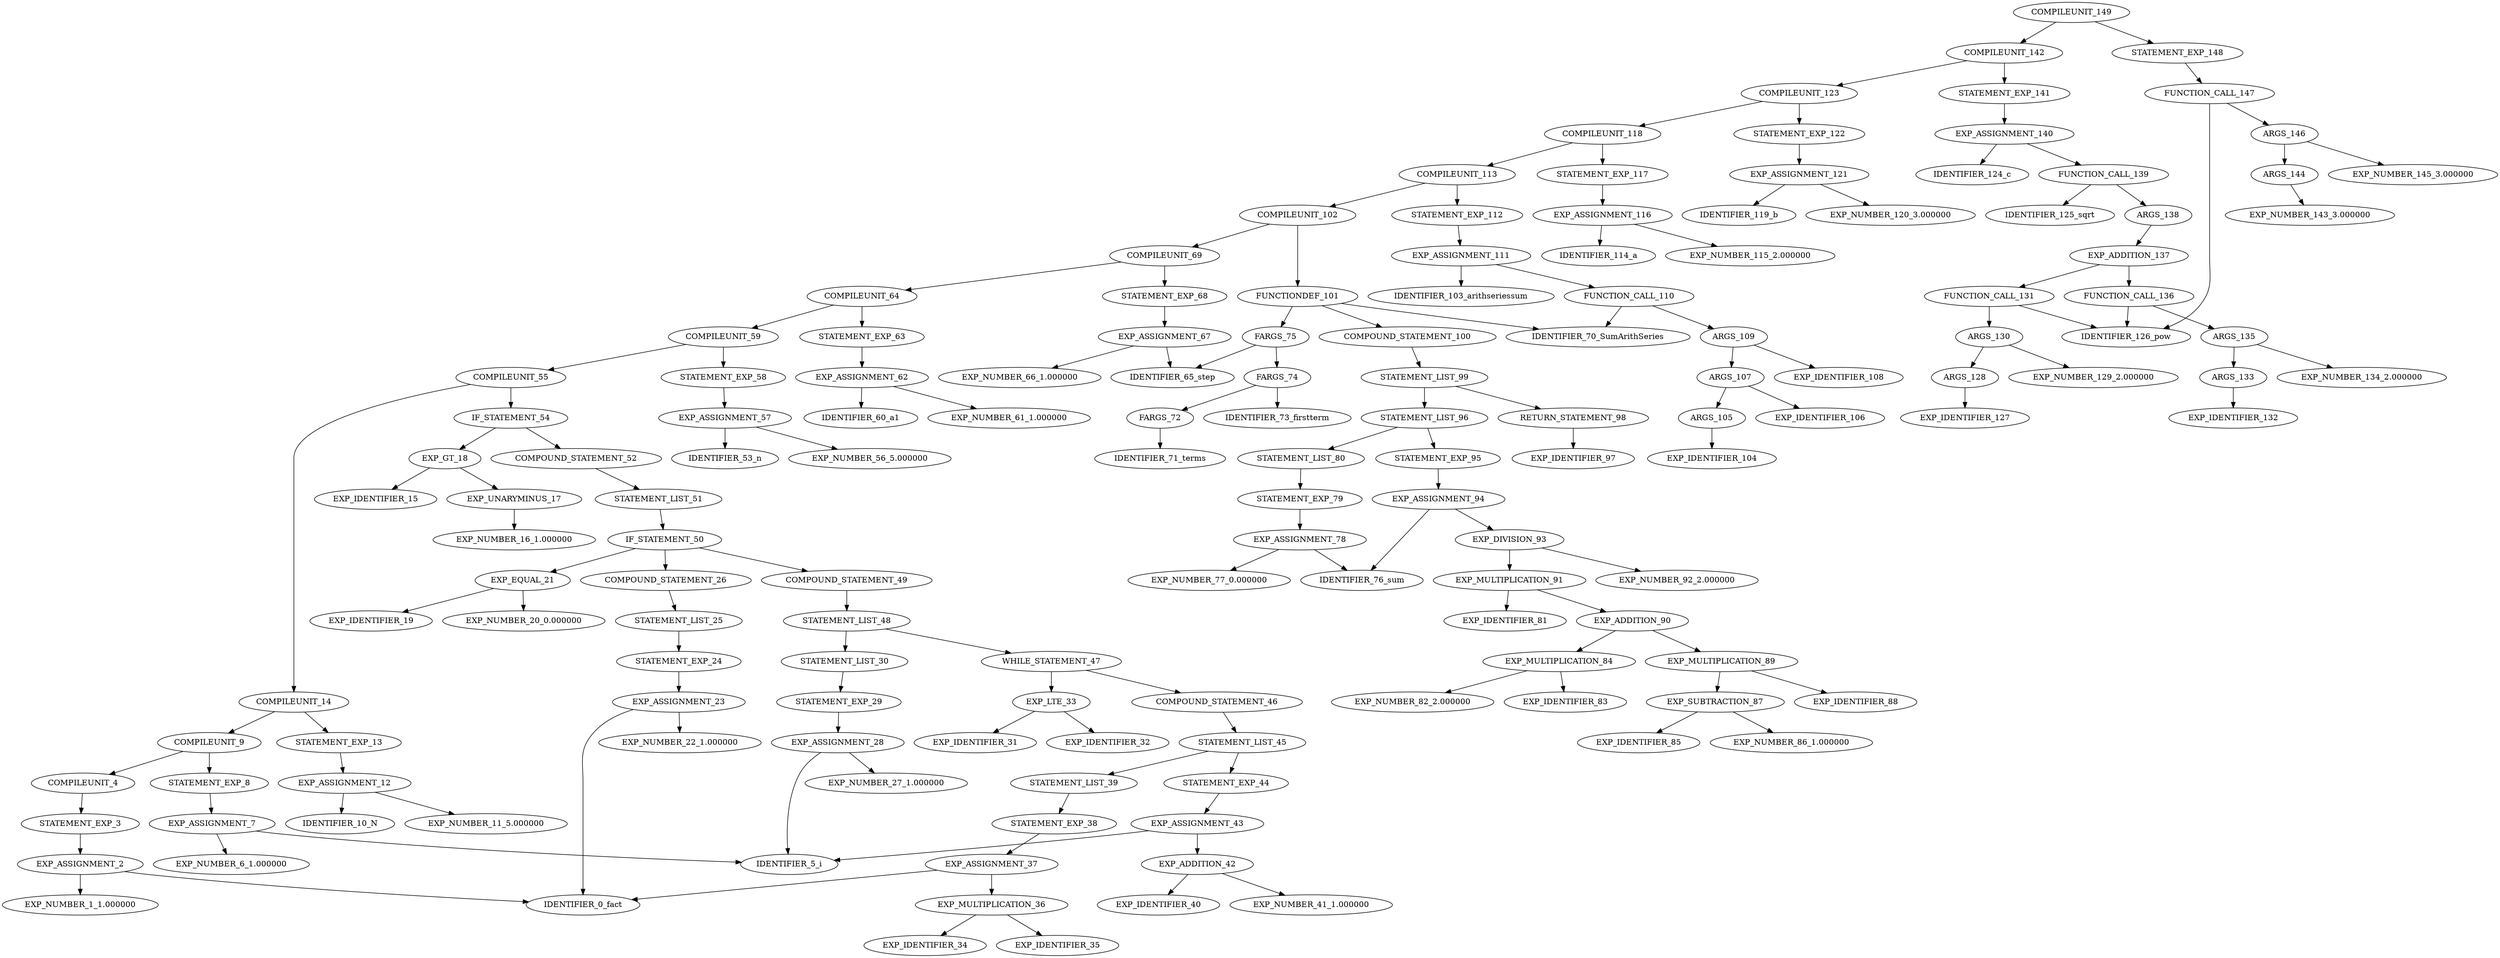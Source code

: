 digraph G{ 
"COMPILEUNIT_149"->"COMPILEUNIT_142";
"COMPILEUNIT_142"->"COMPILEUNIT_123";
"COMPILEUNIT_123"->"COMPILEUNIT_118";
"COMPILEUNIT_118"->"COMPILEUNIT_113";
"COMPILEUNIT_113"->"COMPILEUNIT_102";
"COMPILEUNIT_102"->"COMPILEUNIT_69";
"COMPILEUNIT_69"->"COMPILEUNIT_64";
"COMPILEUNIT_64"->"COMPILEUNIT_59";
"COMPILEUNIT_59"->"COMPILEUNIT_55";
"COMPILEUNIT_55"->"COMPILEUNIT_14";
"COMPILEUNIT_14"->"COMPILEUNIT_9";
"COMPILEUNIT_9"->"COMPILEUNIT_4";
"COMPILEUNIT_4"->"STATEMENT_EXP_3";
"STATEMENT_EXP_3"->"EXP_ASSIGNMENT_2";
"EXP_ASSIGNMENT_2"->"IDENTIFIER_0_fact";
"EXP_ASSIGNMENT_2"->"EXP_NUMBER_1_1.000000";
"COMPILEUNIT_9"->"STATEMENT_EXP_8";
"STATEMENT_EXP_8"->"EXP_ASSIGNMENT_7";
"EXP_ASSIGNMENT_7"->"IDENTIFIER_5_i";
"EXP_ASSIGNMENT_7"->"EXP_NUMBER_6_1.000000";
"COMPILEUNIT_14"->"STATEMENT_EXP_13";
"STATEMENT_EXP_13"->"EXP_ASSIGNMENT_12";
"EXP_ASSIGNMENT_12"->"IDENTIFIER_10_N";
"EXP_ASSIGNMENT_12"->"EXP_NUMBER_11_5.000000";
"COMPILEUNIT_55"->"IF_STATEMENT_54";
"IF_STATEMENT_54"->"EXP_GT_18";
"EXP_GT_18"->"EXP_IDENTIFIER_15";
"EXP_GT_18"->"EXP_UNARYMINUS_17";
"EXP_UNARYMINUS_17"->"EXP_NUMBER_16_1.000000";
"IF_STATEMENT_54"->"COMPOUND_STATEMENT_52";
"COMPOUND_STATEMENT_52"->"STATEMENT_LIST_51";
"STATEMENT_LIST_51"->"IF_STATEMENT_50";
"IF_STATEMENT_50"->"EXP_EQUAL_21";
"EXP_EQUAL_21"->"EXP_IDENTIFIER_19";
"EXP_EQUAL_21"->"EXP_NUMBER_20_0.000000";
"IF_STATEMENT_50"->"COMPOUND_STATEMENT_26";
"COMPOUND_STATEMENT_26"->"STATEMENT_LIST_25";
"STATEMENT_LIST_25"->"STATEMENT_EXP_24";
"STATEMENT_EXP_24"->"EXP_ASSIGNMENT_23";
"EXP_ASSIGNMENT_23"->"IDENTIFIER_0_fact";
"EXP_ASSIGNMENT_23"->"EXP_NUMBER_22_1.000000";
"IF_STATEMENT_50"->"COMPOUND_STATEMENT_49";
"COMPOUND_STATEMENT_49"->"STATEMENT_LIST_48";
"STATEMENT_LIST_48"->"STATEMENT_LIST_30";
"STATEMENT_LIST_30"->"STATEMENT_EXP_29";
"STATEMENT_EXP_29"->"EXP_ASSIGNMENT_28";
"EXP_ASSIGNMENT_28"->"IDENTIFIER_5_i";
"EXP_ASSIGNMENT_28"->"EXP_NUMBER_27_1.000000";
"STATEMENT_LIST_48"->"WHILE_STATEMENT_47";
"WHILE_STATEMENT_47"->"EXP_LTE_33";
"EXP_LTE_33"->"EXP_IDENTIFIER_31";
"EXP_LTE_33"->"EXP_IDENTIFIER_32";
"WHILE_STATEMENT_47"->"COMPOUND_STATEMENT_46";
"COMPOUND_STATEMENT_46"->"STATEMENT_LIST_45";
"STATEMENT_LIST_45"->"STATEMENT_LIST_39";
"STATEMENT_LIST_39"->"STATEMENT_EXP_38";
"STATEMENT_EXP_38"->"EXP_ASSIGNMENT_37";
"EXP_ASSIGNMENT_37"->"IDENTIFIER_0_fact";
"EXP_ASSIGNMENT_37"->"EXP_MULTIPLICATION_36";
"EXP_MULTIPLICATION_36"->"EXP_IDENTIFIER_34";
"EXP_MULTIPLICATION_36"->"EXP_IDENTIFIER_35";
"STATEMENT_LIST_45"->"STATEMENT_EXP_44";
"STATEMENT_EXP_44"->"EXP_ASSIGNMENT_43";
"EXP_ASSIGNMENT_43"->"IDENTIFIER_5_i";
"EXP_ASSIGNMENT_43"->"EXP_ADDITION_42";
"EXP_ADDITION_42"->"EXP_IDENTIFIER_40";
"EXP_ADDITION_42"->"EXP_NUMBER_41_1.000000";
"COMPILEUNIT_59"->"STATEMENT_EXP_58";
"STATEMENT_EXP_58"->"EXP_ASSIGNMENT_57";
"EXP_ASSIGNMENT_57"->"IDENTIFIER_53_n";
"EXP_ASSIGNMENT_57"->"EXP_NUMBER_56_5.000000";
"COMPILEUNIT_64"->"STATEMENT_EXP_63";
"STATEMENT_EXP_63"->"EXP_ASSIGNMENT_62";
"EXP_ASSIGNMENT_62"->"IDENTIFIER_60_a1";
"EXP_ASSIGNMENT_62"->"EXP_NUMBER_61_1.000000";
"COMPILEUNIT_69"->"STATEMENT_EXP_68";
"STATEMENT_EXP_68"->"EXP_ASSIGNMENT_67";
"EXP_ASSIGNMENT_67"->"IDENTIFIER_65_step";
"EXP_ASSIGNMENT_67"->"EXP_NUMBER_66_1.000000";
"COMPILEUNIT_102"->"FUNCTIONDEF_101";
"FUNCTIONDEF_101"->"IDENTIFIER_70_SumArithSeries";
"FUNCTIONDEF_101"->"FARGS_75";
"FARGS_75"->"FARGS_74";
"FARGS_74"->"FARGS_72";
"FARGS_72"->"IDENTIFIER_71_terms";
"FARGS_74"->"IDENTIFIER_73_firstterm";
"FARGS_75"->"IDENTIFIER_65_step";
"FUNCTIONDEF_101"->"COMPOUND_STATEMENT_100";
"COMPOUND_STATEMENT_100"->"STATEMENT_LIST_99";
"STATEMENT_LIST_99"->"STATEMENT_LIST_96";
"STATEMENT_LIST_96"->"STATEMENT_LIST_80";
"STATEMENT_LIST_80"->"STATEMENT_EXP_79";
"STATEMENT_EXP_79"->"EXP_ASSIGNMENT_78";
"EXP_ASSIGNMENT_78"->"IDENTIFIER_76_sum";
"EXP_ASSIGNMENT_78"->"EXP_NUMBER_77_0.000000";
"STATEMENT_LIST_96"->"STATEMENT_EXP_95";
"STATEMENT_EXP_95"->"EXP_ASSIGNMENT_94";
"EXP_ASSIGNMENT_94"->"IDENTIFIER_76_sum";
"EXP_ASSIGNMENT_94"->"EXP_DIVISION_93";
"EXP_DIVISION_93"->"EXP_MULTIPLICATION_91";
"EXP_MULTIPLICATION_91"->"EXP_IDENTIFIER_81";
"EXP_MULTIPLICATION_91"->"EXP_ADDITION_90";
"EXP_ADDITION_90"->"EXP_MULTIPLICATION_84";
"EXP_MULTIPLICATION_84"->"EXP_NUMBER_82_2.000000";
"EXP_MULTIPLICATION_84"->"EXP_IDENTIFIER_83";
"EXP_ADDITION_90"->"EXP_MULTIPLICATION_89";
"EXP_MULTIPLICATION_89"->"EXP_SUBTRACTION_87";
"EXP_SUBTRACTION_87"->"EXP_IDENTIFIER_85";
"EXP_SUBTRACTION_87"->"EXP_NUMBER_86_1.000000";
"EXP_MULTIPLICATION_89"->"EXP_IDENTIFIER_88";
"EXP_DIVISION_93"->"EXP_NUMBER_92_2.000000";
"STATEMENT_LIST_99"->"RETURN_STATEMENT_98";
"RETURN_STATEMENT_98"->"EXP_IDENTIFIER_97";
"COMPILEUNIT_113"->"STATEMENT_EXP_112";
"STATEMENT_EXP_112"->"EXP_ASSIGNMENT_111";
"EXP_ASSIGNMENT_111"->"IDENTIFIER_103_arithseriessum";
"EXP_ASSIGNMENT_111"->"FUNCTION_CALL_110";
"FUNCTION_CALL_110"->"IDENTIFIER_70_SumArithSeries";
"FUNCTION_CALL_110"->"ARGS_109";
"ARGS_109"->"ARGS_107";
"ARGS_107"->"ARGS_105";
"ARGS_105"->"EXP_IDENTIFIER_104";
"ARGS_107"->"EXP_IDENTIFIER_106";
"ARGS_109"->"EXP_IDENTIFIER_108";
"COMPILEUNIT_118"->"STATEMENT_EXP_117";
"STATEMENT_EXP_117"->"EXP_ASSIGNMENT_116";
"EXP_ASSIGNMENT_116"->"IDENTIFIER_114_a";
"EXP_ASSIGNMENT_116"->"EXP_NUMBER_115_2.000000";
"COMPILEUNIT_123"->"STATEMENT_EXP_122";
"STATEMENT_EXP_122"->"EXP_ASSIGNMENT_121";
"EXP_ASSIGNMENT_121"->"IDENTIFIER_119_b";
"EXP_ASSIGNMENT_121"->"EXP_NUMBER_120_3.000000";
"COMPILEUNIT_142"->"STATEMENT_EXP_141";
"STATEMENT_EXP_141"->"EXP_ASSIGNMENT_140";
"EXP_ASSIGNMENT_140"->"IDENTIFIER_124_c";
"EXP_ASSIGNMENT_140"->"FUNCTION_CALL_139";
"FUNCTION_CALL_139"->"IDENTIFIER_125_sqrt";
"FUNCTION_CALL_139"->"ARGS_138";
"ARGS_138"->"EXP_ADDITION_137";
"EXP_ADDITION_137"->"FUNCTION_CALL_131";
"FUNCTION_CALL_131"->"IDENTIFIER_126_pow";
"FUNCTION_CALL_131"->"ARGS_130";
"ARGS_130"->"ARGS_128";
"ARGS_128"->"EXP_IDENTIFIER_127";
"ARGS_130"->"EXP_NUMBER_129_2.000000";
"EXP_ADDITION_137"->"FUNCTION_CALL_136";
"FUNCTION_CALL_136"->"IDENTIFIER_126_pow";
"FUNCTION_CALL_136"->"ARGS_135";
"ARGS_135"->"ARGS_133";
"ARGS_133"->"EXP_IDENTIFIER_132";
"ARGS_135"->"EXP_NUMBER_134_2.000000";
"COMPILEUNIT_149"->"STATEMENT_EXP_148";
"STATEMENT_EXP_148"->"FUNCTION_CALL_147";
"FUNCTION_CALL_147"->"IDENTIFIER_126_pow";
"FUNCTION_CALL_147"->"ARGS_146";
"ARGS_146"->"ARGS_144";
"ARGS_144"->"EXP_NUMBER_143_3.000000";
"ARGS_146"->"EXP_NUMBER_145_3.000000";
}